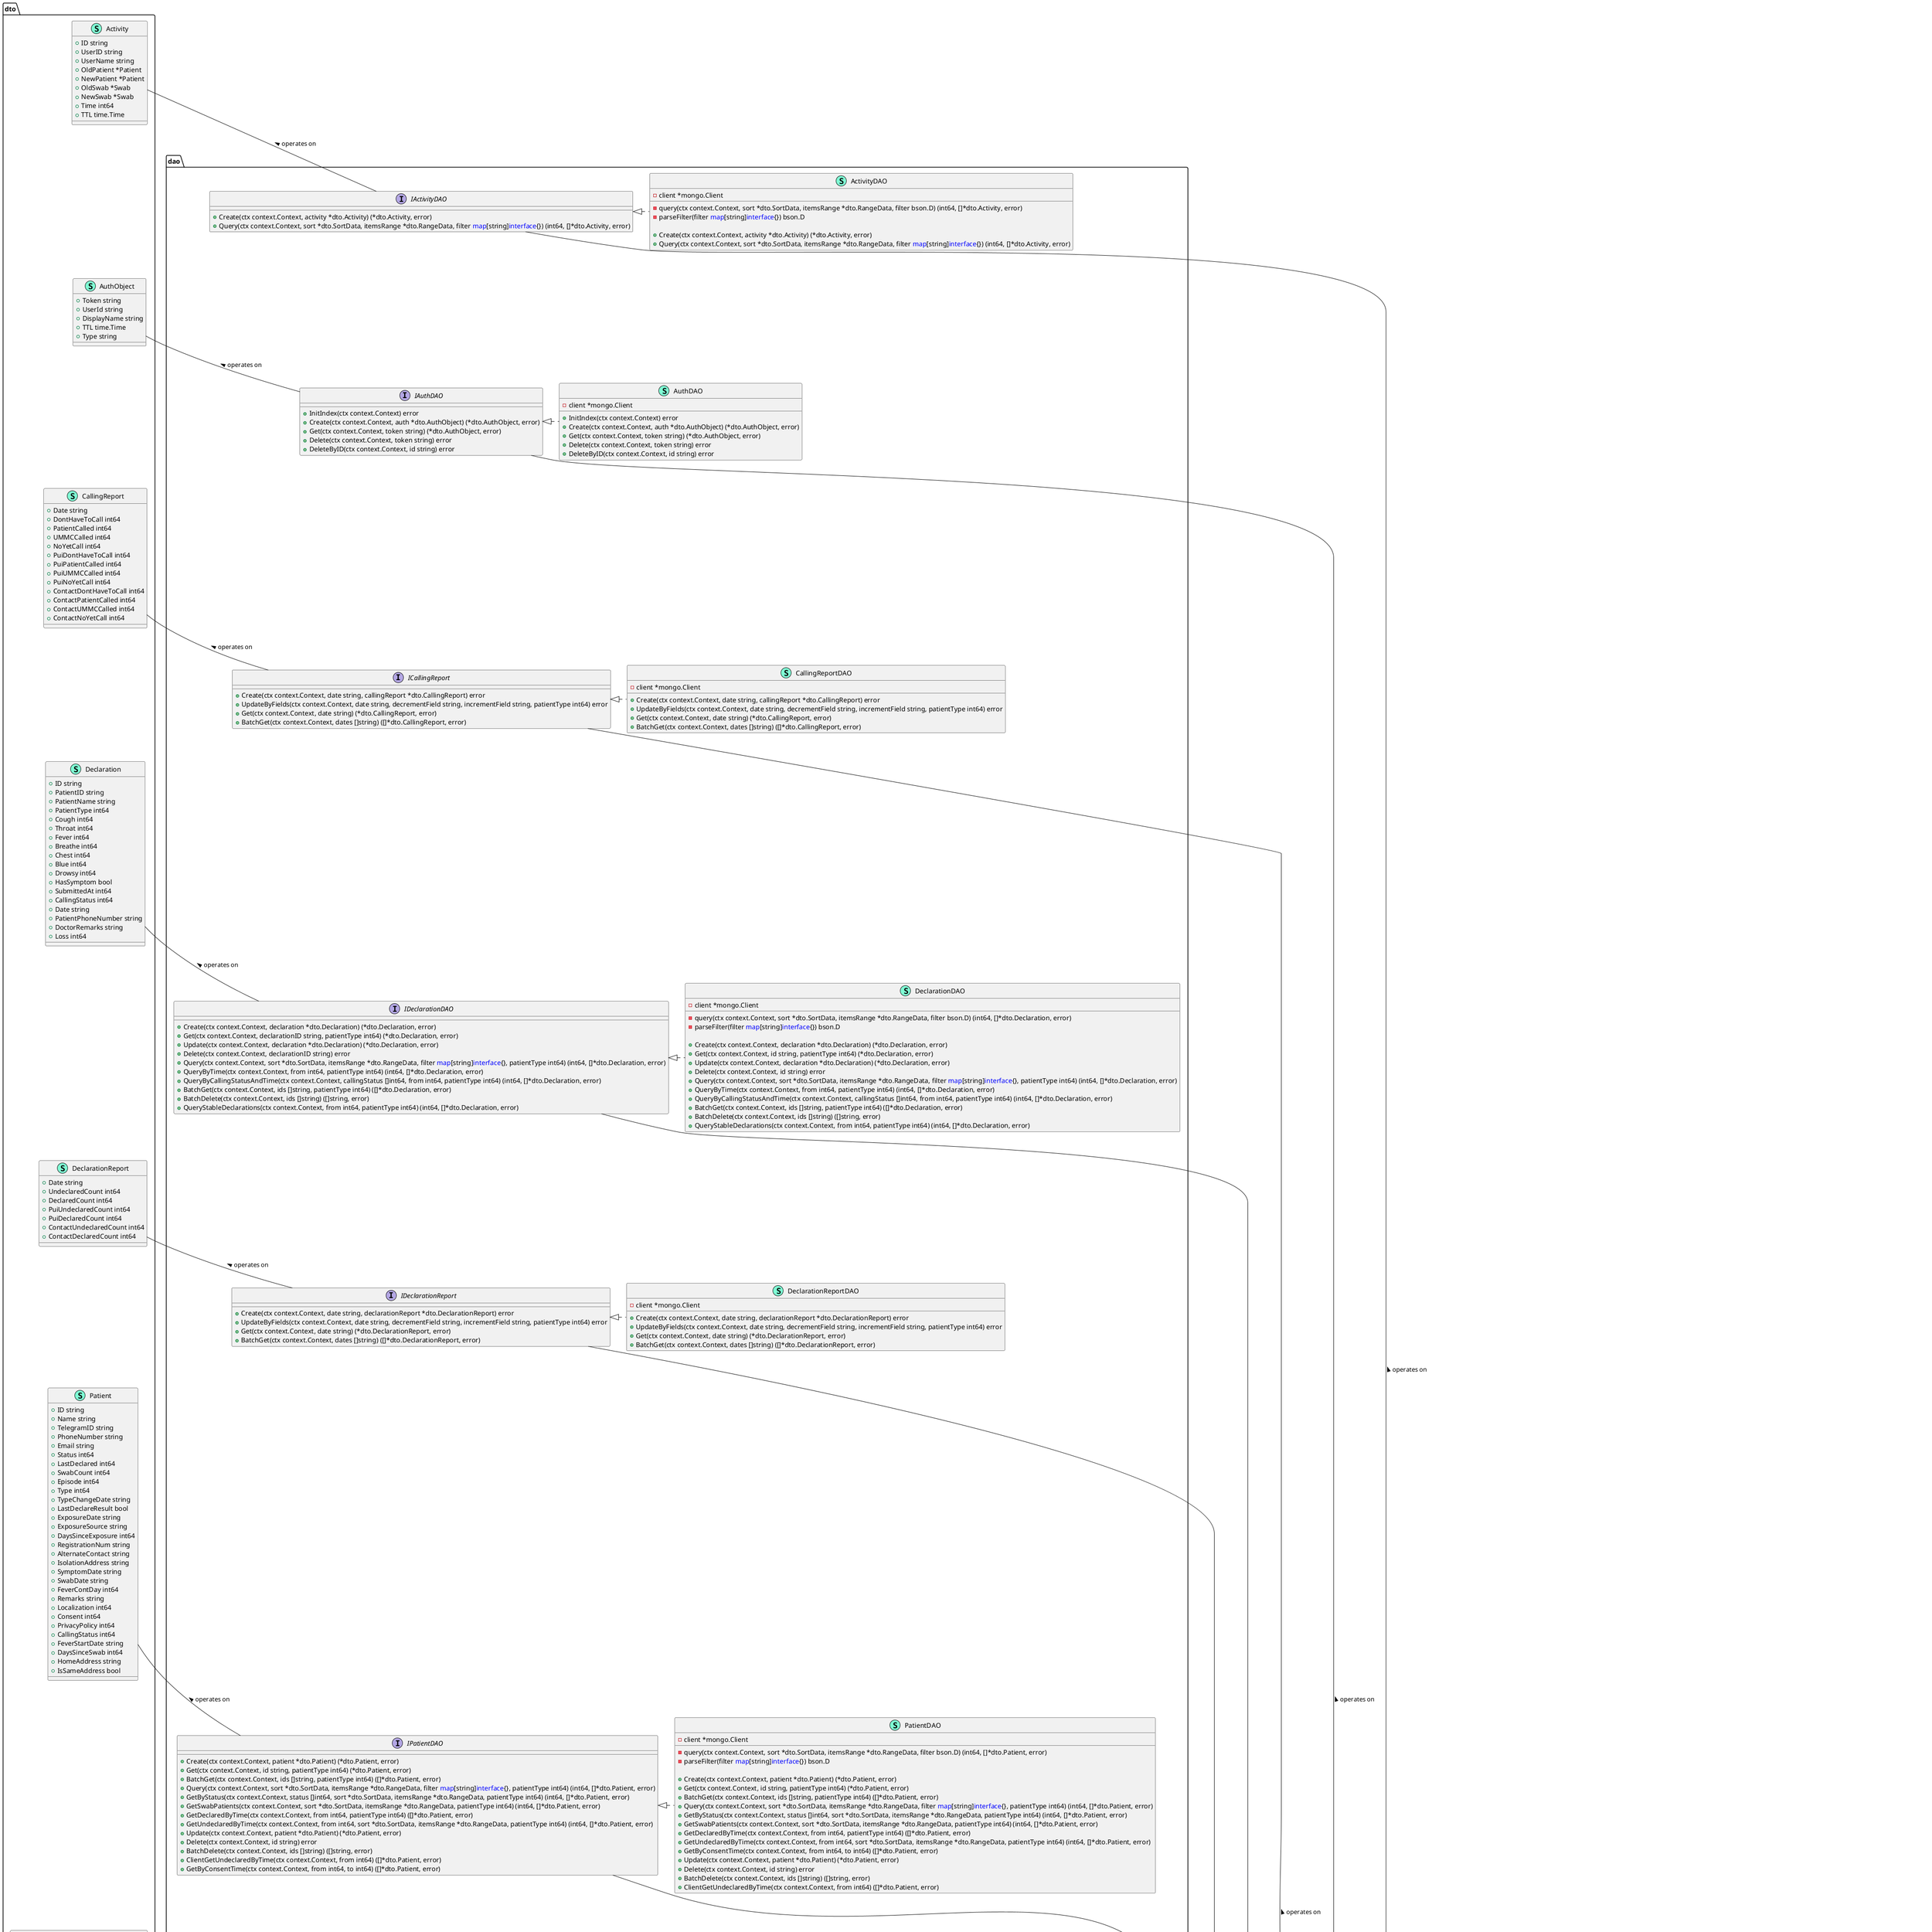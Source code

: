 @startuml
namespace dao {
    class ActivityDAO << (S,Aquamarine) >> {
        - client *mongo.Client

        - query(ctx context.Context, sort *dto.SortData, itemsRange *dto.RangeData, filter bson.D) (int64, []*dto.Activity, error)
        - parseFilter(filter <font color=blue>map</font>[string]<font color=blue>interface</font>{}) bson.D

        + Create(ctx context.Context, activity *dto.Activity) (*dto.Activity, error)
        + Query(ctx context.Context, sort *dto.SortData, itemsRange *dto.RangeData, filter <font color=blue>map</font>[string]<font color=blue>interface</font>{}) (int64, []*dto.Activity, error)

    }
    class AuthDAO << (S,Aquamarine) >> {
        - client *mongo.Client

        + InitIndex(ctx context.Context) error
        + Create(ctx context.Context, auth *dto.AuthObject) (*dto.AuthObject, error)
        + Get(ctx context.Context, token string) (*dto.AuthObject, error)
        + Delete(ctx context.Context, token string) error
        + DeleteByID(ctx context.Context, id string) error

    }
    class CallingReportDAO << (S,Aquamarine) >> {
        - client *mongo.Client

        + Create(ctx context.Context, date string, callingReport *dto.CallingReport) error
        + UpdateByFields(ctx context.Context, date string, decrementField string, incrementField string, patientType int64) error
        + Get(ctx context.Context, date string) (*dto.CallingReport, error)
        + BatchGet(ctx context.Context, dates []string) ([]*dto.CallingReport, error)

    }
    class DeclarationDAO << (S,Aquamarine) >> {
        - client *mongo.Client

        - query(ctx context.Context, sort *dto.SortData, itemsRange *dto.RangeData, filter bson.D) (int64, []*dto.Declaration, error)
        - parseFilter(filter <font color=blue>map</font>[string]<font color=blue>interface</font>{}) bson.D

        + Create(ctx context.Context, declaration *dto.Declaration) (*dto.Declaration, error)
        + Get(ctx context.Context, id string, patientType int64) (*dto.Declaration, error)
        + Update(ctx context.Context, declaration *dto.Declaration) (*dto.Declaration, error)
        + Delete(ctx context.Context, id string) error
        + Query(ctx context.Context, sort *dto.SortData, itemsRange *dto.RangeData, filter <font color=blue>map</font>[string]<font color=blue>interface</font>{}, patientType int64) (int64, []*dto.Declaration, error)
        + QueryByTime(ctx context.Context, from int64, patientType int64) (int64, []*dto.Declaration, error)
        + QueryByCallingStatusAndTime(ctx context.Context, callingStatus []int64, from int64, patientType int64) (int64, []*dto.Declaration, error)
        + BatchGet(ctx context.Context, ids []string, patientType int64) ([]*dto.Declaration, error)
        + BatchDelete(ctx context.Context, ids []string) ([]string, error)
        + QueryStableDeclarations(ctx context.Context, from int64, patientType int64) (int64, []*dto.Declaration, error)

    }
    class DeclarationReportDAO << (S,Aquamarine) >> {
        - client *mongo.Client

        + Create(ctx context.Context, date string, declarationReport *dto.DeclarationReport) error
        + UpdateByFields(ctx context.Context, date string, decrementField string, incrementField string, patientType int64) error
        + Get(ctx context.Context, date string) (*dto.DeclarationReport, error)
        + BatchGet(ctx context.Context, dates []string) ([]*dto.DeclarationReport, error)

    }
    interface IActivityDAO  {
        + Create(ctx context.Context, activity *dto.Activity) (*dto.Activity, error)
        + Query(ctx context.Context, sort *dto.SortData, itemsRange *dto.RangeData, filter <font color=blue>map</font>[string]<font color=blue>interface</font>{}) (int64, []*dto.Activity, error)

    }
    interface IAuthDAO  {
        + InitIndex(ctx context.Context) error
        + Create(ctx context.Context, auth *dto.AuthObject) (*dto.AuthObject, error)
        + Get(ctx context.Context, token string) (*dto.AuthObject, error)
        + Delete(ctx context.Context, token string) error
        + DeleteByID(ctx context.Context, id string) error

    }
    interface ICallingReport  {
        + Create(ctx context.Context, date string, callingReport *dto.CallingReport) error
        + UpdateByFields(ctx context.Context, date string, decrementField string, incrementField string, patientType int64) error
        + Get(ctx context.Context, date string) (*dto.CallingReport, error)
        + BatchGet(ctx context.Context, dates []string) ([]*dto.CallingReport, error)

    }
    interface IDeclarationDAO  {
        + Create(ctx context.Context, declaration *dto.Declaration) (*dto.Declaration, error)
        + Get(ctx context.Context, declarationID string, patientType int64) (*dto.Declaration, error)
        + Update(ctx context.Context, declaration *dto.Declaration) (*dto.Declaration, error)
        + Delete(ctx context.Context, declarationID string) error
        + Query(ctx context.Context, sort *dto.SortData, itemsRange *dto.RangeData, filter <font color=blue>map</font>[string]<font color=blue>interface</font>{}, patientType int64) (int64, []*dto.Declaration, error)
        + QueryByTime(ctx context.Context, from int64, patientType int64) (int64, []*dto.Declaration, error)
        + QueryByCallingStatusAndTime(ctx context.Context, callingStatus []int64, from int64, patientType int64) (int64, []*dto.Declaration, error)
        + BatchGet(ctx context.Context, ids []string, patientType int64) ([]*dto.Declaration, error)
        + BatchDelete(ctx context.Context, ids []string) ([]string, error)
        + QueryStableDeclarations(ctx context.Context, from int64, patientType int64) (int64, []*dto.Declaration, error)

    }
    interface IDeclarationReport  {
        + Create(ctx context.Context, date string, declarationReport *dto.DeclarationReport) error
        + UpdateByFields(ctx context.Context, date string, decrementField string, incrementField string, patientType int64) error
        + Get(ctx context.Context, date string) (*dto.DeclarationReport, error)
        + BatchGet(ctx context.Context, dates []string) ([]*dto.DeclarationReport, error)

    }
    interface IPatientDAO  {
        + Create(ctx context.Context, patient *dto.Patient) (*dto.Patient, error)
        + Get(ctx context.Context, id string, patientType int64) (*dto.Patient, error)
        + BatchGet(ctx context.Context, ids []string, patientType int64) ([]*dto.Patient, error)
        + Query(ctx context.Context, sort *dto.SortData, itemsRange *dto.RangeData, filter <font color=blue>map</font>[string]<font color=blue>interface</font>{}, patientType int64) (int64, []*dto.Patient, error)
        + GetByStatus(ctx context.Context, status []int64, sort *dto.SortData, itemsRange *dto.RangeData, patientType int64) (int64, []*dto.Patient, error)
        + GetSwabPatients(ctx context.Context, sort *dto.SortData, itemsRange *dto.RangeData, patientType int64) (int64, []*dto.Patient, error)
        + GetDeclaredByTime(ctx context.Context, from int64, patientType int64) ([]*dto.Patient, error)
        + GetUndeclaredByTime(ctx context.Context, from int64, sort *dto.SortData, itemsRange *dto.RangeData, patientType int64) (int64, []*dto.Patient, error)
        + Update(ctx context.Context, patient *dto.Patient) (*dto.Patient, error)
        + Delete(ctx context.Context, id string) error
        + BatchDelete(ctx context.Context, ids []string) ([]string, error)
        + ClientGetUndeclaredByTime(ctx context.Context, from int64) ([]*dto.Patient, error)
        + GetByConsentTime(ctx context.Context, from int64, to int64) ([]*dto.Patient, error)

    }
    interface IPatientStatusReport  {
        + Create(ctx context.Context, date string, patientStatusReport *dto.PatientStatusReport) error
        + UpdateByFields(ctx context.Context, date string, decrementField string, incrementField string, patientType int64) error
        + Get(ctx context.Context, date string) (*dto.PatientStatusReport, error)
        + BatchGet(ctx context.Context, dates []string) ([]*dto.PatientStatusReport, error)

    }
    interface ISwabDAO  {
        + Create(ctx context.Context, swab *dto.Swab) (*dto.Swab, error)
        + Update(ctx context.Context, swab *dto.Swab) (*dto.Swab, error)
        + Get(ctx context.Context, id string, patientType int64) (*dto.Swab, error)
        + BatchGet(ctx context.Context, ids []string, patientType int64) ([]*dto.Swab, error)
        + Query(ctx context.Context, sort *dto.SortData, itemsRange *dto.RangeData, filter <font color=blue>map</font>[string]<font color=blue>interface</font>{}, patientType int64) (int64, []*dto.Swab, error)
        + Delete(ctx context.Context, id string) error
        + BatchDelete(ctx context.Context, ids []string) ([]string, error)

    }
    interface IUserDAO  {
        + Create(ctx context.Context, user *dto.User) (*dto.User, error)
        + Update(ctx context.Context, user *dto.User) (*dto.User, error)
        + Get(ctx context.Context, id string) (*dto.User, error)
        + BatchGet(ctx context.Context, ids []string) ([]*dto.User, error)
        + Query(ctx context.Context, sort *dto.SortData, itemsRange *dto.RangeData, filter *dto.FilterData) (int64, []*dto.User, error)
        + Delete(ctx context.Context, id string) error
        + BatchDelete(ctx context.Context, ids []string) ([]string, error)

    }
    class PatientDAO << (S,Aquamarine) >> {
        - client *mongo.Client

        - query(ctx context.Context, sort *dto.SortData, itemsRange *dto.RangeData, filter bson.D) (int64, []*dto.Patient, error)
        - parseFilter(filter <font color=blue>map</font>[string]<font color=blue>interface</font>{}) bson.D

        + Create(ctx context.Context, patient *dto.Patient) (*dto.Patient, error)
        + Get(ctx context.Context, id string, patientType int64) (*dto.Patient, error)
        + BatchGet(ctx context.Context, ids []string, patientType int64) ([]*dto.Patient, error)
        + Query(ctx context.Context, sort *dto.SortData, itemsRange *dto.RangeData, filter <font color=blue>map</font>[string]<font color=blue>interface</font>{}, patientType int64) (int64, []*dto.Patient, error)
        + GetByStatus(ctx context.Context, status []int64, sort *dto.SortData, itemsRange *dto.RangeData, patientType int64) (int64, []*dto.Patient, error)
        + GetSwabPatients(ctx context.Context, sort *dto.SortData, itemsRange *dto.RangeData, patientType int64) (int64, []*dto.Patient, error)
        + GetDeclaredByTime(ctx context.Context, from int64, patientType int64) ([]*dto.Patient, error)
        + GetUndeclaredByTime(ctx context.Context, from int64, sort *dto.SortData, itemsRange *dto.RangeData, patientType int64) (int64, []*dto.Patient, error)
        + GetByConsentTime(ctx context.Context, from int64, to int64) ([]*dto.Patient, error)
        + Update(ctx context.Context, patient *dto.Patient) (*dto.Patient, error)
        + Delete(ctx context.Context, id string) error
        + BatchDelete(ctx context.Context, ids []string) ([]string, error)
        + ClientGetUndeclaredByTime(ctx context.Context, from int64) ([]*dto.Patient, error)

    }
    class PatientStatusReportDAO << (S,Aquamarine) >> {
        - client *mongo.Client

        + Create(ctx context.Context, date string, patientStatusReport *dto.PatientStatusReport) error
        + UpdateByFields(ctx context.Context, date string, decrementField string, incrementField string, patientType int64) error
        + Get(ctx context.Context, date string) (*dto.PatientStatusReport, error)
        + BatchGet(ctx context.Context, dates []string) ([]*dto.PatientStatusReport, error)

    }
    class SwabDAO << (S,Aquamarine) >> {
        - client *mongo.Client

        - query(ctx context.Context, sort *dto.SortData, itemsRange *dto.RangeData, filter bson.D) (int64, []*dto.Swab, error)
        - parseFilter(filter <font color=blue>map</font>[string]<font color=blue>interface</font>{}) bson.D

        + Create(ctx context.Context, swab *dto.Swab) (*dto.Swab, error)
        + Get(ctx context.Context, id string, patientType int64) (*dto.Swab, error)
        + BatchGet(ctx context.Context, ids []string, patientType int64) ([]*dto.Swab, error)
        + Query(ctx context.Context, sort *dto.SortData, itemsRange *dto.RangeData, filter <font color=blue>map</font>[string]<font color=blue>interface</font>{}, patientType int64) (int64, []*dto.Swab, error)
        + Delete(ctx context.Context, id string) error
        + BatchDelete(ctx context.Context, ids []string) ([]string, error)
        + Update(ctx context.Context, swab *dto.Swab) (*dto.Swab, error)

    }
    class UserDAO << (S,Aquamarine) >> {
        - client *mongo.Client

        + Create(ctx context.Context, user *dto.User) (*dto.User, error)
        + Get(ctx context.Context, id string) (*dto.User, error)
        + BatchGet(ctx context.Context, ids []string) ([]*dto.User, error)
        + Query(ctx context.Context, sort *dto.SortData, itemsRange *dto.RangeData, filter *dto.FilterData) (int64, []*dto.User, error)
        + Delete(ctx context.Context, id string) error
        + BatchDelete(ctx context.Context, ids []string) ([]string, error)
        + Update(ctx context.Context, user *dto.User) (*dto.User, error)

    }
}

namespace dto {
    class Activity << (S,Aquamarine) >> {
        + ID string
        + UserID string
        + UserName string
        + OldPatient *Patient
        + NewPatient *Patient
        + OldSwab *Swab
        + NewSwab *Swab
        + Time int64
        + TTL time.Time

    }
    class AuthObject << (S,Aquamarine) >> {
        + Token string
        + UserId string
        + DisplayName string
        + TTL time.Time
        + Type string

    }
    class CallingReport << (S,Aquamarine) >> {
        + Date string
        + DontHaveToCall int64
        + PatientCalled int64
        + UMMCCalled int64
        + NoYetCall int64
        + PuiDontHaveToCall int64
        + PuiPatientCalled int64
        + PuiUMMCCalled int64
        + PuiNoYetCall int64
        + ContactDontHaveToCall int64
        + ContactPatientCalled int64
        + ContactUMMCCalled int64
        + ContactNoYetCall int64

    }
    class Declaration << (S,Aquamarine) >> {
        + ID string
        + PatientID string
        + PatientName string
        + PatientType int64
        + Cough int64
        + Throat int64
        + Fever int64
        + Breathe int64
        + Chest int64
        + Blue int64
        + Drowsy int64
        + HasSymptom bool
        + SubmittedAt int64
        + CallingStatus int64
        + Date string
        + PatientPhoneNumber string
        + DoctorRemarks string
        + Loss int64

    }
    class DeclarationReport << (S,Aquamarine) >> {
        + Date string
        + UndeclaredCount int64
        + DeclaredCount int64
        + PuiUndeclaredCount int64
        + PuiDeclaredCount int64
        + ContactUndeclaredCount int64
        + ContactDeclaredCount int64

    }
    class Patient << (S,Aquamarine) >> {
        + ID string
        + Name string
        + TelegramID string
        + PhoneNumber string
        + Email string
        + Status int64
        + LastDeclared int64
        + SwabCount int64
        + Episode int64
        + Type int64
        + TypeChangeDate string
        + LastDeclareResult bool
        + ExposureDate string
        + ExposureSource string
        + DaysSinceExposure int64
        + RegistrationNum string
        + AlternateContact string
        + IsolationAddress string
        + SymptomDate string
        + SwabDate string
        + FeverContDay int64
        + Remarks string
        + Localization int64
        + Consent int64
        + PrivacyPolicy int64
        + CallingStatus int64
        + FeverStartDate string
        + DaysSinceSwab int64
        + HomeAddress string
        + IsSameAddress bool

    }
    class PatientStatusReport << (S,Aquamarine) >> {
        + Date string
        + Symptomatic int64
        + Asymptomatic int64
        + ConfirmedButNotAdmitted int64
        + ConfirmedAndAdmitted int64
        + Completed int64
        + Quit int64
        + Recovered int64
        + PassedAway int64
        + PuiSymptomatic int64
        + PuiAsymptomatic int64
        + PuiConfirmedButNotAdmitted int64
        + PuiConfirmedAndAdmitted int64
        + PuiCompleted int64
        + PuiQuit int64
        + PuiRecovered int64
        + PuiPassedAway int64
        + ContactSymptomatic int64
        + ContactAsymptomatic int64
        + ContactConfirmedButNotAdmitted int64
        + ContactConfirmedAndAdmitted int64
        + ContactCompleted int64
        + ContactQuit int64
        + ContactRecovered int64
        + ContactPassedAway int64

    }
    class Swab << (S,Aquamarine) >> {
        + ID string
        + PatientID string
        + PatientName string
        + PatientPhoneNumber string
        + PatientType int64
        + Status int64
        + Date string
        + Location string
        + IsOtherSwabLocation bool

    }
    class User << (S,Aquamarine) >> {
        + ID string
        + Role string
        + DisplayName string
        + PhoneNumber string
        + Email string
        + Password string
        + Disabled bool
        + AccessToken string
        + RefreshToken string
        + ResetToken string
        + AccessUuid string
        + RefreshUuid string
        + AtExpires int64
        + RtExpires int64
        + ResetExpires int64

    }
}

namespace handlers {
    class Handlers << (S,Aquamarine) >> {
        + Model model.IModel

        - validateUser(ctx context.Context, roles []string) (*dto.User, error)
    }
    interface IHandlers  {
        + CreatePatient(ctx context.Context, req *api.CreatePatientRequest) (*api.CreatePatientResponse, error)
        + GetPatient(ctx context.Context, req *api.GetPatientRequest) (*api.GetPatientResponse, error)
        + GetPatients(ctx context.Context, req *api.GetPatientsRequest) (*api.GetPatientsResponse, error)
        + GetUndeclaredPatients(ctx context.Context, req *api.GetPatientsRequest) (*api.GetPatientsResponse, error)
        + GetCallPatients(ctx context.Context, req *api.GetPatientsRequest) (*api.GetPatientsResponse, error)
        + GetNoCallPatients(ctx context.Context, req *api.GetPatientsRequest) (*api.GetPatientsResponse, error)
        + GetSwabPatients(ctx context.Context, req *api.GetPatientsRequest) (*api.GetPatientsResponse, error)
        + GetOtherPatients(ctx context.Context, req *api.GetPatientsRequest) (*api.GetPatientsResponse, error)
        + GetStablePatients(ctx context.Context, req *api.GetPatientsRequest) (*api.GetPatientsResponse, error)
        + UpdatePatient(ctx context.Context, req *api.UpdatePatientRequest) (*api.UpdatePatientResponse, error)
        + UpdatePatients(ctx context.Context, req *api.UpdatePatientsRequest) (*api.UpdatePatientsResponse, error)
        + DeletePatient(ctx context.Context, req *api.DeletePatientRequest) (*api.DeletePatientResponse, error)
        + DeletePatients(ctx context.Context, req *api.DeletePatientsRequest) (*api.DeletePatientsResponse, error)
        + CreateUser(ctx context.Context, req *api.CreateUserRequest) (*api.CreateUserResponse, error)
        + GetUser(ctx context.Context, req *api.GetUserRequest) (*api.GetUserResponse, error)
        + GetUsers(ctx context.Context, req *api.GetUsersRequest) (*api.GetUsersResponse, error)
        + UpdateUser(ctx context.Context, req *api.UpdateUserRequest) (*api.UpdateUserResponse, error)
        + UpdateUsers(ctx context.Context, req *api.UpdateUsersRequest) (*api.UpdateUsersResponse, error)
        + DeleteUser(ctx context.Context, req *api.DeleteUserRequest) (*api.DeleteUserResponse, error)
        + DeleteUsers(ctx context.Context, req *api.DeleteUsersRequest) (*api.DeleteUsersResponse, error)
        + CreateSwab(ctx context.Context, req *api.CreateSwabRequest) (*api.CreateSwabResponse, error)
        + GetSwab(ctx context.Context, req *api.GetSwabRequest) (*api.GetSwabResponse, error)
        + GetSwabs(ctx context.Context, req *api.GetSwabsRequest) (*api.GetSwabsResponse, error)
        + UpdateSwab(ctx context.Context, req *api.UpdateSwabRequest) (*api.UpdateSwabResponse, error)
        + UpdateSwabs(ctx context.Context, req *api.UpdateSwabsRequest) (*api.UpdateSwabsResponse, error)
        + DeleteSwab(ctx context.Context, req *api.DeleteSwabRequest) (*api.DeleteSwabResponse, error)
        + DeleteSwabs(ctx context.Context, req *api.DeleteSwabsRequest) (*api.DeleteSwabsResponse, error)
        + CreateDeclaration(ctx context.Context, req *api.CreateDeclarationRequest) (*api.CreateDeclarationResponse, error)
        + GetDeclaration(ctx context.Context, req *api.GetDeclarationRequest) (*api.GetDeclarationResponse, error)
        + GetDeclarations(ctx context.Context, in *api.GetDeclarationsRequest) (*api.GetDeclarationsResponse, error)
        + UpdateDeclaration(ctx context.Context, req *api.UpdateDeclarationRequest) (*api.UpdateDeclarationResponse, error)
        + UpdateDeclarations(ctx context.Context, req *api.UpdateDeclarationsRequest) (*api.UpdateDeclarationsResponse, error)
        + DeleteDeclaration(ctx context.Context, req *api.DeleteDeclarationRequest) (*api.DeleteDeclarationResponse, error)
        + DeleteDeclarations(ctx context.Context, req *api.DeleteDeclarationsRequest) (*api.DeleteDeclarationsResponse, error)
        + GetReport(ctx context.Context, req *api.GetReportRequest) (*api.GetReportResponse, error)
        + GetReports(ctx context.Context, req *api.GetReportsRequest) (*api.GetReportsResponse, error)
        + Login(ctx context.Context, req *api.LoginRequest) (*api.LoginResponse, error)
        + Logout(ctx context.Context, req *empty.Empty) (*empty.Empty, error)
        + Refresh(ctx context.Context, req *empty.Empty) (*api.RefreshResponse, error)
        + UpdatePassword(ctx context.Context, req *api.UpdatePasswordRequest) (*empty.Empty, error)
        + GetPasswordReset(ctx context.Context, req *api.GetPasswordResetRequest) (*api.GetPasswordResetResponse, error)
        + ClientCreatePatient(ctx context.Context, req *api.ClientCreatePatientRequest) (*empty.Empty, error)
        + ClientGetPatients(ctx context.Context, req *api.ClientGetPatientsRequest) (*api.ClientGetPatientsResponse, error)
        + ClientGetUndeclaredPatients(ctx context.Context, req *api.ClientGetUndeclaredPatientsRequest) (*api.ClientGetUndeclaredPatientsResponse, error)
        + ClientUpdatePatient(ctx context.Context, req *api.ClientUpdatePatientRequest) (*empty.Empty, error)
        + ClientCreateDeclaration(ctx context.Context, req *api.ClientCreateDeclarationRequest) (*api.ClientCreateDeclarationResponse, error)
        + GetActivities(ctx context.Context, req *api.GetActivitiesRequest) (*api.GetActivitiesResponse, error)

    }
}

namespace model {
    interface IModel  {
        + ClientCreateDeclaration(ctx context.Context, declaration *dto.Declaration) (*dto.Declaration, error)
        + CreateDeclaration(ctx context.Context, declaration *dto.Declaration, patientType int64) (*dto.Declaration, error)
        + GetDeclaration(ctx context.Context, declarationID string, patientType int64) (*dto.Declaration, error)
        + UpdateDeclaration(ctx context.Context, declaration *dto.Declaration, patientType int64) (*dto.Declaration, error)
        + DeleteDeclaration(ctx context.Context, declarationID string, patientType int64) (*dto.Declaration, error)
        + BatchGetDeclarations(ctx context.Context, declarationID []string, patientType int64) ([]*dto.Declaration, error)
        + UpdateDeclarations(ctx context.Context, declaration *dto.Declaration, ids []string, patientType int64) ([]string, error)
        + DeleteDeclarations(ctx context.Context, declarationID []string, patientType int64) ([]string, error)
        + QueryDeclarations(ctx context.Context, sort *dto.SortData, itemsRange *dto.RangeData, filter <font color=blue>map</font>[string]<font color=blue>interface</font>{}, patientType int64) (int64, []*dto.Declaration, error)
        + QueryDeclarationsByTime(ctx context.Context, from int64, patientType int64) (int64, []*dto.Declaration, error)
        + QueryDeclarationsByCallingStatusAndTime(ctx context.Context, callingStatus []int64, from int64, patientType int64) (int64, []*dto.Declaration, error)
        + QueryDeclarationsByPatientID(ctx context.Context, id string, patientType int64) (int64, []*dto.Declaration, error)
        + GetStableDeclarations(ctx context.Context, from int64, patientType int64) (int64, []*dto.Declaration, error)
        + CreatePatient(ctx context.Context, patient *dto.Patient, user *dto.User) (*dto.Patient, error)
        + GetPatient(ctx context.Context, id string, patientType int64) (*dto.Patient, error)
        + QueryPatients(ctx context.Context, sort *dto.SortData, itemsRange *dto.RangeData, filter <font color=blue>map</font>[string]<font color=blue>interface</font>{}, patientType int64) (int64, []*dto.Patient, error)
        + BatchGetPatients(ctx context.Context, ids []string, patientType int64) ([]*dto.Patient, error)
        + GetPatientsByStatus(ctx context.Context, status []int64, sort *dto.SortData, itemsRange *dto.RangeData, patientType int64) (int64, []*dto.Patient, error)
        + GetSwabPatients(ctx context.Context, sort *dto.SortData, itemsRange *dto.RangeData, patientType int64) (int64, []*dto.Patient, error)
        + GetDeclaredPatientsByTime(ctx context.Context, from int64, patientType int64) ([]*dto.Patient, error)
        + GetUndeclaredPatientsByTime(ctx context.Context, from int64, sort *dto.SortData, itemsRange *dto.RangeData, patientType int64) (int64, []*dto.Patient, error)
        + UpdatePatient(ctx context.Context, patient *dto.Patient, patientType int64, user *dto.User) (*dto.Patient, error)
        + UpdatePatients(ctx context.Context, patient *dto.Patient, ids []string, patientType int64, user *dto.User) ([]string, error)
        + DeletePatient(ctx context.Context, id string, patientType int64) (*dto.Patient, error)
        + DeletePatients(ctx context.Context, ids []string, patientType int64) ([]string, error)
        + ClientGetPatientsByConsentTime(ctx context.Context, from int64, to int64) ([]*dto.Patient, error)
        + ClientUpdatePatient(ctx context.Context, patient *dto.Patient) (*dto.Patient, error)
        + ClientGetUndeclaredPatientsByTime(ctx context.Context, from int64) ([]*dto.Patient, error)
        + CreateSwab(ctx context.Context, swab *dto.Swab, patientType int64, user *dto.User) (*dto.Swab, error)
        + UpdateSwab(ctx context.Context, swab *dto.Swab, patientType int64, user *dto.User) (*dto.Swab, error)
        + UpdateSwabs(ctx context.Context, swab *dto.Swab, ids []string, patientType int64, user *dto.User) ([]string, error)
        + GetSwab(ctx context.Context, id string, patientType int64) (*dto.Swab, error)
        + BatchGetSwabs(ctx context.Context, ids []string, patientType int64) ([]*dto.Swab, error)
        + QuerySwabs(ctx context.Context, sort *dto.SortData, itemsRange *dto.RangeData, filter <font color=blue>map</font>[string]<font color=blue>interface</font>{}, patientType int64) (int64, []*dto.Swab, error)
        + DeleteSwab(ctx context.Context, id string, patientType int64) (*dto.Swab, error)
        + DeleteSwabs(ctx context.Context, ids []string, patientType int64) ([]string, error)
        + QuerySwabsByPatientID(ctx context.Context, id string, patientType int64) ([]*dto.Swab, error)
        + CreateUser(ctx context.Context, user *dto.User) (*dto.User, error)
        + UpdateUser(ctx context.Context, user *dto.User) (*dto.User, error)
        + UpdateUserPassword(ctx context.Context, user *dto.User) (*dto.User, error)
        + CreateToken(ctx context.Context, auth *dto.AuthObject) (*dto.AuthObject, error)
        + RevokeTokensByUserID(ctx context.Context, id string) error
        + GetUserIDByToken(ctx context.Context, token string) (string, error)
        + UpdateUsers(ctx context.Context, user *dto.User, ids []string) ([]string, error)
        + GetUser(ctx context.Context, id string) (*dto.User, error)
        + BatchGetUsers(ctx context.Context, ids []string) ([]*dto.User, error)
        + QueryUsers(ctx context.Context, sort *dto.SortData, itemsRange *dto.RangeData, filter *dto.FilterData) (int64, []*dto.User, error)
        + DeleteUser(ctx context.Context, id string) (*dto.User, error)
        + RevokeUserTokens(ctx context.Context) error
        + DeleteUsers(ctx context.Context, ids []string) ([]string, error)
        + Login(ctx context.Context, email string, password string) (*dto.User, error)
        + VerifyUser(ctx context.Context, header string) (*dto.User, error)
        + Logout(ctx context.Context, header string) error
        + Refresh(ctx context.Context, header string) (*dto.User, error)
        + GetDeclarationReport(ctx context.Context, dateString string, patientType int64) (*dto.DeclarationReport, error)
        + GetDeclarationReports(ctx context.Context, from string, to string, patientType int64) ([]*dto.DeclarationReport, error)
        + GetCallingReport(ctx context.Context, date string, patientType int64) (*dto.CallingReport, error)
        + GetCallingReports(ctx context.Context, from string, to string, patientType int64) ([]*dto.CallingReport, error)
        + GetPatientStatusReport(ctx context.Context, dateString string, patientType int64) (*dto.PatientStatusReport, error)
        + GetPatientStatusReports(ctx context.Context, from string, to string, patientType int64) ([]*dto.PatientStatusReport, error)
        + GenerateReport(ctx context.Context, date string) error
        + SyncDays(ctx context.Context) error
        + SyncPatientReport(ctx context.Context) error
        + CreateActivity(ctx context.Context, activity *dto.Activity) (*dto.Activity, error)
        + QueryActivities(ctx context.Context, sort *dto.SortData, itemsRange *dto.RangeData, filter <font color=blue>map</font>[string]<font color=blue>interface</font>{}) (int64, []*dto.Activity, error)

    }
    class Model << (S,Aquamarine) >> {
        - declarationDAO dao.IDeclarationDAO
        - patientDAO dao.IPatientDAO
        - swabDAO dao.ISwabDAO
        - userDAO dao.IUserDAO
        - declarationReportDAO dao.IDeclarationReport
        - callingReportDAO dao.ICallingReport
        - patientStatusReportDAO dao.IPatientStatusReport
        - authDAO dao.IAuthDAO
        - activityDAO dao.IActivityDAO

        - createSwabActivity(ctx context.Context, oldSwab *dto.Swab, newSwab *dto.Swab, user *dto.User) (*dto.Activity, error)
        - verifyPassword(hashPassword string, plainPassword string) bool
        - createToken(id string) (*dto.User, error)
        - createAuth(id string, td *dto.User) error
        - verifyToken(header string) (*jwt.Token, error)
        - extractTokenMetadata(header string) (*dto.User, error)
        - fetchAuth(authD *dto.User) (string, error)
        - extractToken(header string) string
        - deleteAuth(givenUuid string) error
        - createPatientActivity(ctx context.Context, oldPatient *dto.Patient, newPatient *dto.Patient, user *dto.User) (*dto.Activity, error)
    }
}

"dao.IActivityDAO" -[hidden]--> "dao.IAuthDAO"
"dao.IAuthDAO" -[hidden]--> "dao.ICallingReport"
"dao.ICallingReport" -[hidden]--> "dao.IDeclarationDAO"
"dao.IDeclarationDAO" -[hidden]--> "dao.IDeclarationReport"
"dao.IDeclarationReport" -[hidden]--> "dao.IPatientDAO"
"dao.IPatientDAO" -[hidden]--> "dao.IPatientStatusReport"
"dao.IPatientStatusReport" -[hidden]--> "dao.ISwabDAO"
"dao.ISwabDAO" -[hidden]--> "dao.IUserDAO"

"dto.Activity" -[hidden]--> "dto.AuthObject"
"dto.AuthObject" -[hidden]--> "dto.CallingReport"
"dto.CallingReport" -[hidden]--> "dto.Declaration"
"dto.Declaration" -[hidden]--> "dto.DeclarationReport"
"dto.DeclarationReport" -[hidden]--> "dto.Patient"
"dto.Patient" -[hidden]--> "dto.PatientStatusReport"
"dto.PatientStatusReport" -[hidden]--> "dto.Swab"
"dto.Swab" -[hidden]--> "dto.User"

"model.IModel" -- "handlers.IHandlers" : < operates on

"dao.IActivityDAO" -- "model.IModel" : < operates on
"dao.IAuthDAO" -- "model.IModel" : < operates on
"dao.ICallingReport" -- "model.IModel" : < operates on
"dao.IDeclarationDAO" -- "model.IModel" : < operates on
"dao.IDeclarationReport" -- "model.IModel" : < operates on
"dao.IPatientDAO" -- "model.IModel" : < operates on
"dao.IPatientStatusReport" -- "model.IModel" : < operates on
"dao.ISwabDAO" -- "model.IModel" : < operates on
"dao.IUserDAO" -- "model.IModel" : < operates on

"dto.Activity" -- "dao.IActivityDAO" : < operates on
"dto.AuthObject" -- "dao.IAuthDAO" : < operates on
"dto.CallingReport" -- "dao.ICallingReport" : < operates on
"dto.Declaration" -- "dao.IDeclarationDAO" : < operates on
"dto.DeclarationReport" -- "dao.IDeclarationReport" : < operates on
"dto.Patient" -- "dao.IPatientDAO" : < operates on
"dto.PatientStatusReport" -- "dao.IPatientStatusReport" : < operates on
"dto.Swab" -- "dao.ISwabDAO" : < operates on
"dto.User" -- "dao.IUserDAO" : < operates on

"model.IModel" <|.. "model.Model"
"handlers.IHandlers" <|.. "handlers.Handlers"
"dao.IActivityDAO" <|. "dao.ActivityDAO"
"dao.IAuthDAO" <|. "dao.AuthDAO"
"dao.ICallingReport" <|. "dao.CallingReportDAO"
"dao.IDeclarationDAO" <|. "dao.DeclarationDAO"
"dao.IDeclarationReport" <|. "dao.DeclarationReportDAO"
"dao.IPatientDAO" <|. "dao.PatientDAO"
"dao.IPatientStatusReport" <|. "dao.PatientStatusReportDAO"
"dao.ISwabDAO" <|. "dao.SwabDAO"
"dao.IUserDAO" <|. "dao.UserDAO"

@enduml
